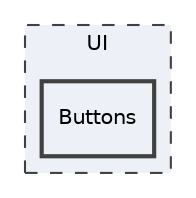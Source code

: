 digraph "UI/Buttons"
{
 // LATEX_PDF_SIZE
  edge [fontname="Helvetica",fontsize="10",labelfontname="Helvetica",labelfontsize="10"];
  node [fontname="Helvetica",fontsize="10",shape=record];
  compound=true
  subgraph clusterdir_53ff6e473d46d4e442ba5a7ce9f895e3 {
    graph [ bgcolor="#edf0f7", pencolor="grey25", style="filled,dashed,", label="UI", fontname="Helvetica", fontsize="10", URL="dir_53ff6e473d46d4e442ba5a7ce9f895e3.html"]
  dir_7f30b799e3490eed09d533822e13ddaa [shape=box, label="Buttons", style="filled,bold,", fillcolor="#edf0f7", color="grey25", URL="dir_7f30b799e3490eed09d533822e13ddaa.html"];
  }
}

